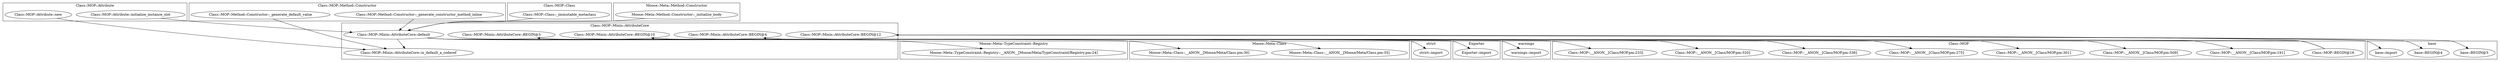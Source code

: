 digraph {
graph [overlap=false]
subgraph cluster_warnings {
	label="warnings";
	"warnings::import";
}
subgraph cluster_base {
	label="base";
	"base::BEGIN@3";
	"base::BEGIN@4";
	"base::import";
}
subgraph cluster_strict {
	label="strict";
	"strict::import";
}
subgraph cluster_Class_MOP_Class {
	label="Class::MOP::Class";
	"Class::MOP::Class::_immutable_metaclass";
}
subgraph cluster_Class_MOP {
	label="Class::MOP";
	"Class::MOP::__ANON__[Class/MOP.pm:336]";
	"Class::MOP::__ANON__[Class/MOP.pm:320]";
	"Class::MOP::__ANON__[Class/MOP.pm:233]";
	"Class::MOP::BEGIN@16";
	"Class::MOP::__ANON__[Class/MOP.pm:509]";
	"Class::MOP::__ANON__[Class/MOP.pm:301]";
	"Class::MOP::__ANON__[Class/MOP.pm:275]";
	"Class::MOP::__ANON__[Class/MOP.pm:191]";
}
subgraph cluster_Class_MOP_Method_Constructor {
	label="Class::MOP::Method::Constructor";
	"Class::MOP::Method::Constructor::_generate_constructor_method_inline";
	"Class::MOP::Method::Constructor::_generate_default_value";
}
subgraph cluster_Exporter {
	label="Exporter";
	"Exporter::import";
}
subgraph cluster_Class_MOP_Attribute {
	label="Class::MOP::Attribute";
	"Class::MOP::Attribute::initialize_instance_slot";
	"Class::MOP::Attribute::new";
}
subgraph cluster_Moose_Meta_Method_Constructor {
	label="Moose::Meta::Method::Constructor";
	"Moose::Meta::Method::Constructor::_initialize_body";
}
subgraph cluster_Moose_Meta_TypeConstraint_Registry {
	label="Moose::Meta::TypeConstraint::Registry";
	"Moose::Meta::TypeConstraint::Registry::__ANON__[Moose/Meta/TypeConstraint/Registry.pm:24]";
}
subgraph cluster_Moose_Meta_Class {
	label="Moose::Meta::Class";
	"Moose::Meta::Class::__ANON__[Moose/Meta/Class.pm:35]";
	"Moose::Meta::Class::__ANON__[Moose/Meta/Class.pm:30]";
}
subgraph cluster_Class_MOP_Mixin_AttributeCore {
	label="Class::MOP::Mixin::AttributeCore";
	"Class::MOP::Mixin::AttributeCore::BEGIN@4";
	"Class::MOP::Mixin::AttributeCore::BEGIN@12";
	"Class::MOP::Mixin::AttributeCore::default";
	"Class::MOP::Mixin::AttributeCore::BEGIN@3";
	"Class::MOP::Mixin::AttributeCore::BEGIN@10";
	"Class::MOP::Mixin::AttributeCore::is_default_a_coderef";
}
"Class::MOP::Mixin::AttributeCore::BEGIN@10" -> "Exporter::import";
"Class::MOP::Method::Constructor::_generate_default_value" -> "Class::MOP::Mixin::AttributeCore::is_default_a_coderef";
"Class::MOP::Attribute::new" -> "Class::MOP::Mixin::AttributeCore::is_default_a_coderef";
"Class::MOP::Mixin::AttributeCore::default" -> "Class::MOP::Mixin::AttributeCore::is_default_a_coderef";
"Class::MOP::Mixin::AttributeCore::BEGIN@12" -> "base::BEGIN@4";
"Class::MOP::Mixin::AttributeCore::BEGIN@12" -> "base::import";
"Class::MOP::BEGIN@16" -> "Class::MOP::Mixin::AttributeCore::BEGIN@10";
"Class::MOP::Mixin::AttributeCore::BEGIN@4" -> "warnings::import";
"Class::MOP::Mixin::AttributeCore::default" -> "Class::MOP::__ANON__[Class/MOP.pm:233]";
"Class::MOP::Mixin::AttributeCore::BEGIN@3" -> "strict::import";
"Class::MOP::BEGIN@16" -> "Class::MOP::Mixin::AttributeCore::BEGIN@3";
"Class::MOP::Mixin::AttributeCore::default" -> "Class::MOP::__ANON__[Class/MOP.pm:336]";
"Class::MOP::Mixin::AttributeCore::default" -> "Class::MOP::__ANON__[Class/MOP.pm:320]";
"Class::MOP::BEGIN@16" -> "Class::MOP::Mixin::AttributeCore::BEGIN@4";
"Class::MOP::Mixin::AttributeCore::default" -> "Class::MOP::__ANON__[Class/MOP.pm:275]";
"Class::MOP::Method::Constructor::_generate_constructor_method_inline" -> "Class::MOP::Mixin::AttributeCore::default";
"Moose::Meta::Method::Constructor::_initialize_body" -> "Class::MOP::Mixin::AttributeCore::default";
"Class::MOP::Class::_immutable_metaclass" -> "Class::MOP::Mixin::AttributeCore::default";
"Class::MOP::Attribute::initialize_instance_slot" -> "Class::MOP::Mixin::AttributeCore::default";
"Class::MOP::Mixin::AttributeCore::BEGIN@12" -> "base::BEGIN@3";
"Class::MOP::Mixin::AttributeCore::default" -> "Class::MOP::__ANON__[Class/MOP.pm:301]";
"Class::MOP::Mixin::AttributeCore::default" -> "Moose::Meta::Class::__ANON__[Moose/Meta/Class.pm:35]";
"Class::MOP::BEGIN@16" -> "Class::MOP::Mixin::AttributeCore::BEGIN@12";
"Class::MOP::Mixin::AttributeCore::default" -> "Moose::Meta::Class::__ANON__[Moose/Meta/Class.pm:30]";
"Class::MOP::Mixin::AttributeCore::default" -> "Moose::Meta::TypeConstraint::Registry::__ANON__[Moose/Meta/TypeConstraint/Registry.pm:24]";
"Class::MOP::Mixin::AttributeCore::default" -> "Class::MOP::__ANON__[Class/MOP.pm:509]";
"Class::MOP::Mixin::AttributeCore::default" -> "Class::MOP::__ANON__[Class/MOP.pm:191]";
}
